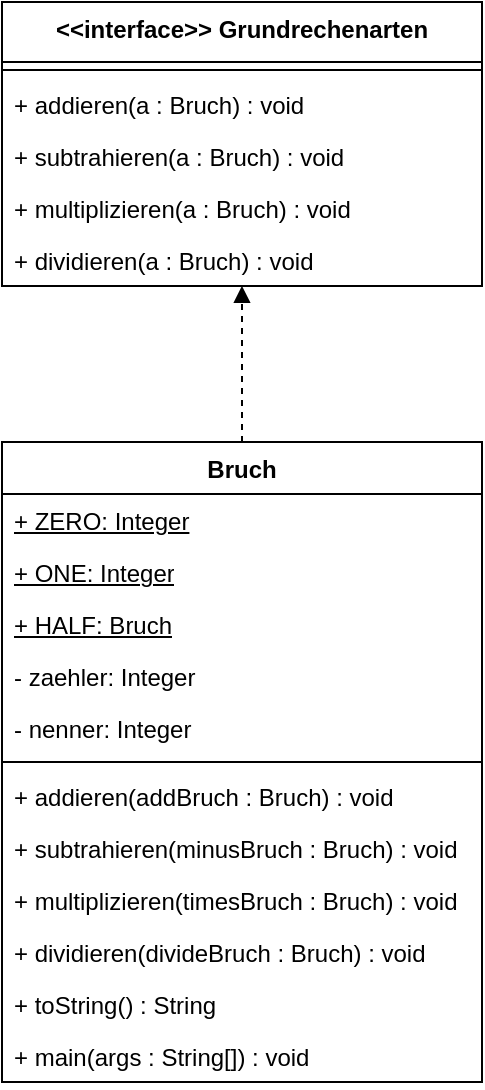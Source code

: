 <mxfile version="21.3.4" type="device">
  <diagram id="C5RBs43oDa-KdzZeNtuy" name="Page-1">
    <mxGraphModel dx="1000" dy="523" grid="1" gridSize="10" guides="1" tooltips="1" connect="1" arrows="1" fold="1" page="1" pageScale="1" pageWidth="827" pageHeight="1169" math="0" shadow="0">
      <root>
        <mxCell id="WIyWlLk6GJQsqaUBKTNV-0" />
        <mxCell id="WIyWlLk6GJQsqaUBKTNV-1" parent="WIyWlLk6GJQsqaUBKTNV-0" />
        <mxCell id="5GeH8ijpzKOP1jjwDWhl-4" value="Bruch" style="swimlane;fontStyle=1;align=center;verticalAlign=top;childLayout=stackLayout;horizontal=1;startSize=26;horizontalStack=0;resizeParent=1;resizeParentMax=0;resizeLast=0;collapsible=1;marginBottom=0;whiteSpace=wrap;html=1;" vertex="1" parent="WIyWlLk6GJQsqaUBKTNV-1">
          <mxGeometry x="280" y="240" width="240" height="320" as="geometry" />
        </mxCell>
        <mxCell id="5GeH8ijpzKOP1jjwDWhl-5" value="&lt;div&gt;+ ZERO: Integer&lt;/div&gt;" style="text;strokeColor=none;fillColor=none;align=left;verticalAlign=top;spacingLeft=4;spacingRight=4;overflow=hidden;rotatable=0;points=[[0,0.5],[1,0.5]];portConstraint=eastwest;whiteSpace=wrap;html=1;fontStyle=4" vertex="1" parent="5GeH8ijpzKOP1jjwDWhl-4">
          <mxGeometry y="26" width="240" height="26" as="geometry" />
        </mxCell>
        <mxCell id="5GeH8ijpzKOP1jjwDWhl-11" value="&lt;div&gt;+ ONE: Integer&lt;/div&gt;&lt;div&gt;&lt;br&gt;&lt;/div&gt;" style="text;strokeColor=none;fillColor=none;align=left;verticalAlign=top;spacingLeft=4;spacingRight=4;overflow=hidden;rotatable=0;points=[[0,0.5],[1,0.5]];portConstraint=eastwest;whiteSpace=wrap;html=1;fontStyle=4" vertex="1" parent="5GeH8ijpzKOP1jjwDWhl-4">
          <mxGeometry y="52" width="240" height="26" as="geometry" />
        </mxCell>
        <mxCell id="5GeH8ijpzKOP1jjwDWhl-12" value="&lt;div&gt;+ HALF: Bruch&lt;/div&gt;" style="text;strokeColor=none;fillColor=none;align=left;verticalAlign=top;spacingLeft=4;spacingRight=4;overflow=hidden;rotatable=0;points=[[0,0.5],[1,0.5]];portConstraint=eastwest;whiteSpace=wrap;html=1;fontStyle=4" vertex="1" parent="5GeH8ijpzKOP1jjwDWhl-4">
          <mxGeometry y="78" width="240" height="26" as="geometry" />
        </mxCell>
        <mxCell id="5GeH8ijpzKOP1jjwDWhl-13" value="- zaehler: Integer" style="text;strokeColor=none;fillColor=none;align=left;verticalAlign=top;spacingLeft=4;spacingRight=4;overflow=hidden;rotatable=0;points=[[0,0.5],[1,0.5]];portConstraint=eastwest;whiteSpace=wrap;html=1;" vertex="1" parent="5GeH8ijpzKOP1jjwDWhl-4">
          <mxGeometry y="104" width="240" height="26" as="geometry" />
        </mxCell>
        <mxCell id="5GeH8ijpzKOP1jjwDWhl-14" value="- nenner: Integer" style="text;strokeColor=none;fillColor=none;align=left;verticalAlign=top;spacingLeft=4;spacingRight=4;overflow=hidden;rotatable=0;points=[[0,0.5],[1,0.5]];portConstraint=eastwest;whiteSpace=wrap;html=1;" vertex="1" parent="5GeH8ijpzKOP1jjwDWhl-4">
          <mxGeometry y="130" width="240" height="26" as="geometry" />
        </mxCell>
        <mxCell id="5GeH8ijpzKOP1jjwDWhl-6" value="" style="line;strokeWidth=1;fillColor=none;align=left;verticalAlign=middle;spacingTop=-1;spacingLeft=3;spacingRight=3;rotatable=0;labelPosition=right;points=[];portConstraint=eastwest;strokeColor=inherit;" vertex="1" parent="5GeH8ijpzKOP1jjwDWhl-4">
          <mxGeometry y="156" width="240" height="8" as="geometry" />
        </mxCell>
        <mxCell id="5GeH8ijpzKOP1jjwDWhl-7" value="+ addieren(addBruch : Bruch) : void" style="text;strokeColor=none;fillColor=none;align=left;verticalAlign=top;spacingLeft=4;spacingRight=4;overflow=hidden;rotatable=0;points=[[0,0.5],[1,0.5]];portConstraint=eastwest;whiteSpace=wrap;html=1;" vertex="1" parent="5GeH8ijpzKOP1jjwDWhl-4">
          <mxGeometry y="164" width="240" height="26" as="geometry" />
        </mxCell>
        <mxCell id="5GeH8ijpzKOP1jjwDWhl-15" value="+ subtrahieren(minusBruch : Bruch) : void" style="text;strokeColor=none;fillColor=none;align=left;verticalAlign=top;spacingLeft=4;spacingRight=4;overflow=hidden;rotatable=0;points=[[0,0.5],[1,0.5]];portConstraint=eastwest;whiteSpace=wrap;html=1;" vertex="1" parent="5GeH8ijpzKOP1jjwDWhl-4">
          <mxGeometry y="190" width="240" height="26" as="geometry" />
        </mxCell>
        <mxCell id="5GeH8ijpzKOP1jjwDWhl-16" value="+ multiplizieren(timesBruch : Bruch) : void" style="text;strokeColor=none;fillColor=none;align=left;verticalAlign=top;spacingLeft=4;spacingRight=4;overflow=hidden;rotatable=0;points=[[0,0.5],[1,0.5]];portConstraint=eastwest;whiteSpace=wrap;html=1;" vertex="1" parent="5GeH8ijpzKOP1jjwDWhl-4">
          <mxGeometry y="216" width="240" height="26" as="geometry" />
        </mxCell>
        <mxCell id="5GeH8ijpzKOP1jjwDWhl-17" value="+ dividieren(divideBruch : Bruch) : void" style="text;strokeColor=none;fillColor=none;align=left;verticalAlign=top;spacingLeft=4;spacingRight=4;overflow=hidden;rotatable=0;points=[[0,0.5],[1,0.5]];portConstraint=eastwest;whiteSpace=wrap;html=1;" vertex="1" parent="5GeH8ijpzKOP1jjwDWhl-4">
          <mxGeometry y="242" width="240" height="26" as="geometry" />
        </mxCell>
        <mxCell id="5GeH8ijpzKOP1jjwDWhl-18" value="+ toString() : String" style="text;strokeColor=none;fillColor=none;align=left;verticalAlign=top;spacingLeft=4;spacingRight=4;overflow=hidden;rotatable=0;points=[[0,0.5],[1,0.5]];portConstraint=eastwest;whiteSpace=wrap;html=1;" vertex="1" parent="5GeH8ijpzKOP1jjwDWhl-4">
          <mxGeometry y="268" width="240" height="26" as="geometry" />
        </mxCell>
        <mxCell id="5GeH8ijpzKOP1jjwDWhl-19" value="+ main(args : String[]) : void" style="text;strokeColor=none;fillColor=none;align=left;verticalAlign=top;spacingLeft=4;spacingRight=4;overflow=hidden;rotatable=0;points=[[0,0.5],[1,0.5]];portConstraint=eastwest;whiteSpace=wrap;html=1;" vertex="1" parent="5GeH8ijpzKOP1jjwDWhl-4">
          <mxGeometry y="294" width="240" height="26" as="geometry" />
        </mxCell>
        <mxCell id="5GeH8ijpzKOP1jjwDWhl-25" value="&amp;lt;&amp;lt;interface&amp;gt;&amp;gt; Grundrechenarten" style="swimlane;fontStyle=1;align=center;verticalAlign=top;childLayout=stackLayout;horizontal=1;startSize=30;horizontalStack=0;resizeParent=1;resizeParentMax=0;resizeLast=0;collapsible=1;marginBottom=0;whiteSpace=wrap;html=1;" vertex="1" parent="WIyWlLk6GJQsqaUBKTNV-1">
          <mxGeometry x="280" y="20" width="240" height="142" as="geometry" />
        </mxCell>
        <mxCell id="5GeH8ijpzKOP1jjwDWhl-27" value="" style="line;strokeWidth=1;fillColor=none;align=left;verticalAlign=middle;spacingTop=-1;spacingLeft=3;spacingRight=3;rotatable=0;labelPosition=right;points=[];portConstraint=eastwest;strokeColor=inherit;" vertex="1" parent="5GeH8ijpzKOP1jjwDWhl-25">
          <mxGeometry y="30" width="240" height="8" as="geometry" />
        </mxCell>
        <mxCell id="5GeH8ijpzKOP1jjwDWhl-28" value="+ addieren(a : Bruch) : void" style="text;strokeColor=none;fillColor=none;align=left;verticalAlign=top;spacingLeft=4;spacingRight=4;overflow=hidden;rotatable=0;points=[[0,0.5],[1,0.5]];portConstraint=eastwest;whiteSpace=wrap;html=1;" vertex="1" parent="5GeH8ijpzKOP1jjwDWhl-25">
          <mxGeometry y="38" width="240" height="26" as="geometry" />
        </mxCell>
        <mxCell id="5GeH8ijpzKOP1jjwDWhl-29" value="+ subtrahieren(a : Bruch) : void " style="text;strokeColor=none;fillColor=none;align=left;verticalAlign=top;spacingLeft=4;spacingRight=4;overflow=hidden;rotatable=0;points=[[0,0.5],[1,0.5]];portConstraint=eastwest;whiteSpace=wrap;html=1;" vertex="1" parent="5GeH8ijpzKOP1jjwDWhl-25">
          <mxGeometry y="64" width="240" height="26" as="geometry" />
        </mxCell>
        <mxCell id="5GeH8ijpzKOP1jjwDWhl-30" value="+ multiplizieren(a : Bruch) : void " style="text;strokeColor=none;fillColor=none;align=left;verticalAlign=top;spacingLeft=4;spacingRight=4;overflow=hidden;rotatable=0;points=[[0,0.5],[1,0.5]];portConstraint=eastwest;whiteSpace=wrap;html=1;" vertex="1" parent="5GeH8ijpzKOP1jjwDWhl-25">
          <mxGeometry y="90" width="240" height="26" as="geometry" />
        </mxCell>
        <mxCell id="5GeH8ijpzKOP1jjwDWhl-31" value="+ dividieren(a : Bruch) : void " style="text;strokeColor=none;fillColor=none;align=left;verticalAlign=top;spacingLeft=4;spacingRight=4;overflow=hidden;rotatable=0;points=[[0,0.5],[1,0.5]];portConstraint=eastwest;whiteSpace=wrap;html=1;" vertex="1" parent="5GeH8ijpzKOP1jjwDWhl-25">
          <mxGeometry y="116" width="240" height="26" as="geometry" />
        </mxCell>
        <mxCell id="5GeH8ijpzKOP1jjwDWhl-32" value="" style="endArrow=block;dashed=1;html=1;rounded=0;entryX=0.5;entryY=0.997;entryDx=0;entryDy=0;entryPerimeter=0;exitX=0.5;exitY=0;exitDx=0;exitDy=0;startArrow=none;startFill=0;endFill=1;" edge="1" parent="WIyWlLk6GJQsqaUBKTNV-1" source="5GeH8ijpzKOP1jjwDWhl-4" target="5GeH8ijpzKOP1jjwDWhl-31">
          <mxGeometry width="50" height="50" relative="1" as="geometry">
            <mxPoint x="550" y="300" as="sourcePoint" />
            <mxPoint x="600" y="250" as="targetPoint" />
          </mxGeometry>
        </mxCell>
      </root>
    </mxGraphModel>
  </diagram>
</mxfile>
